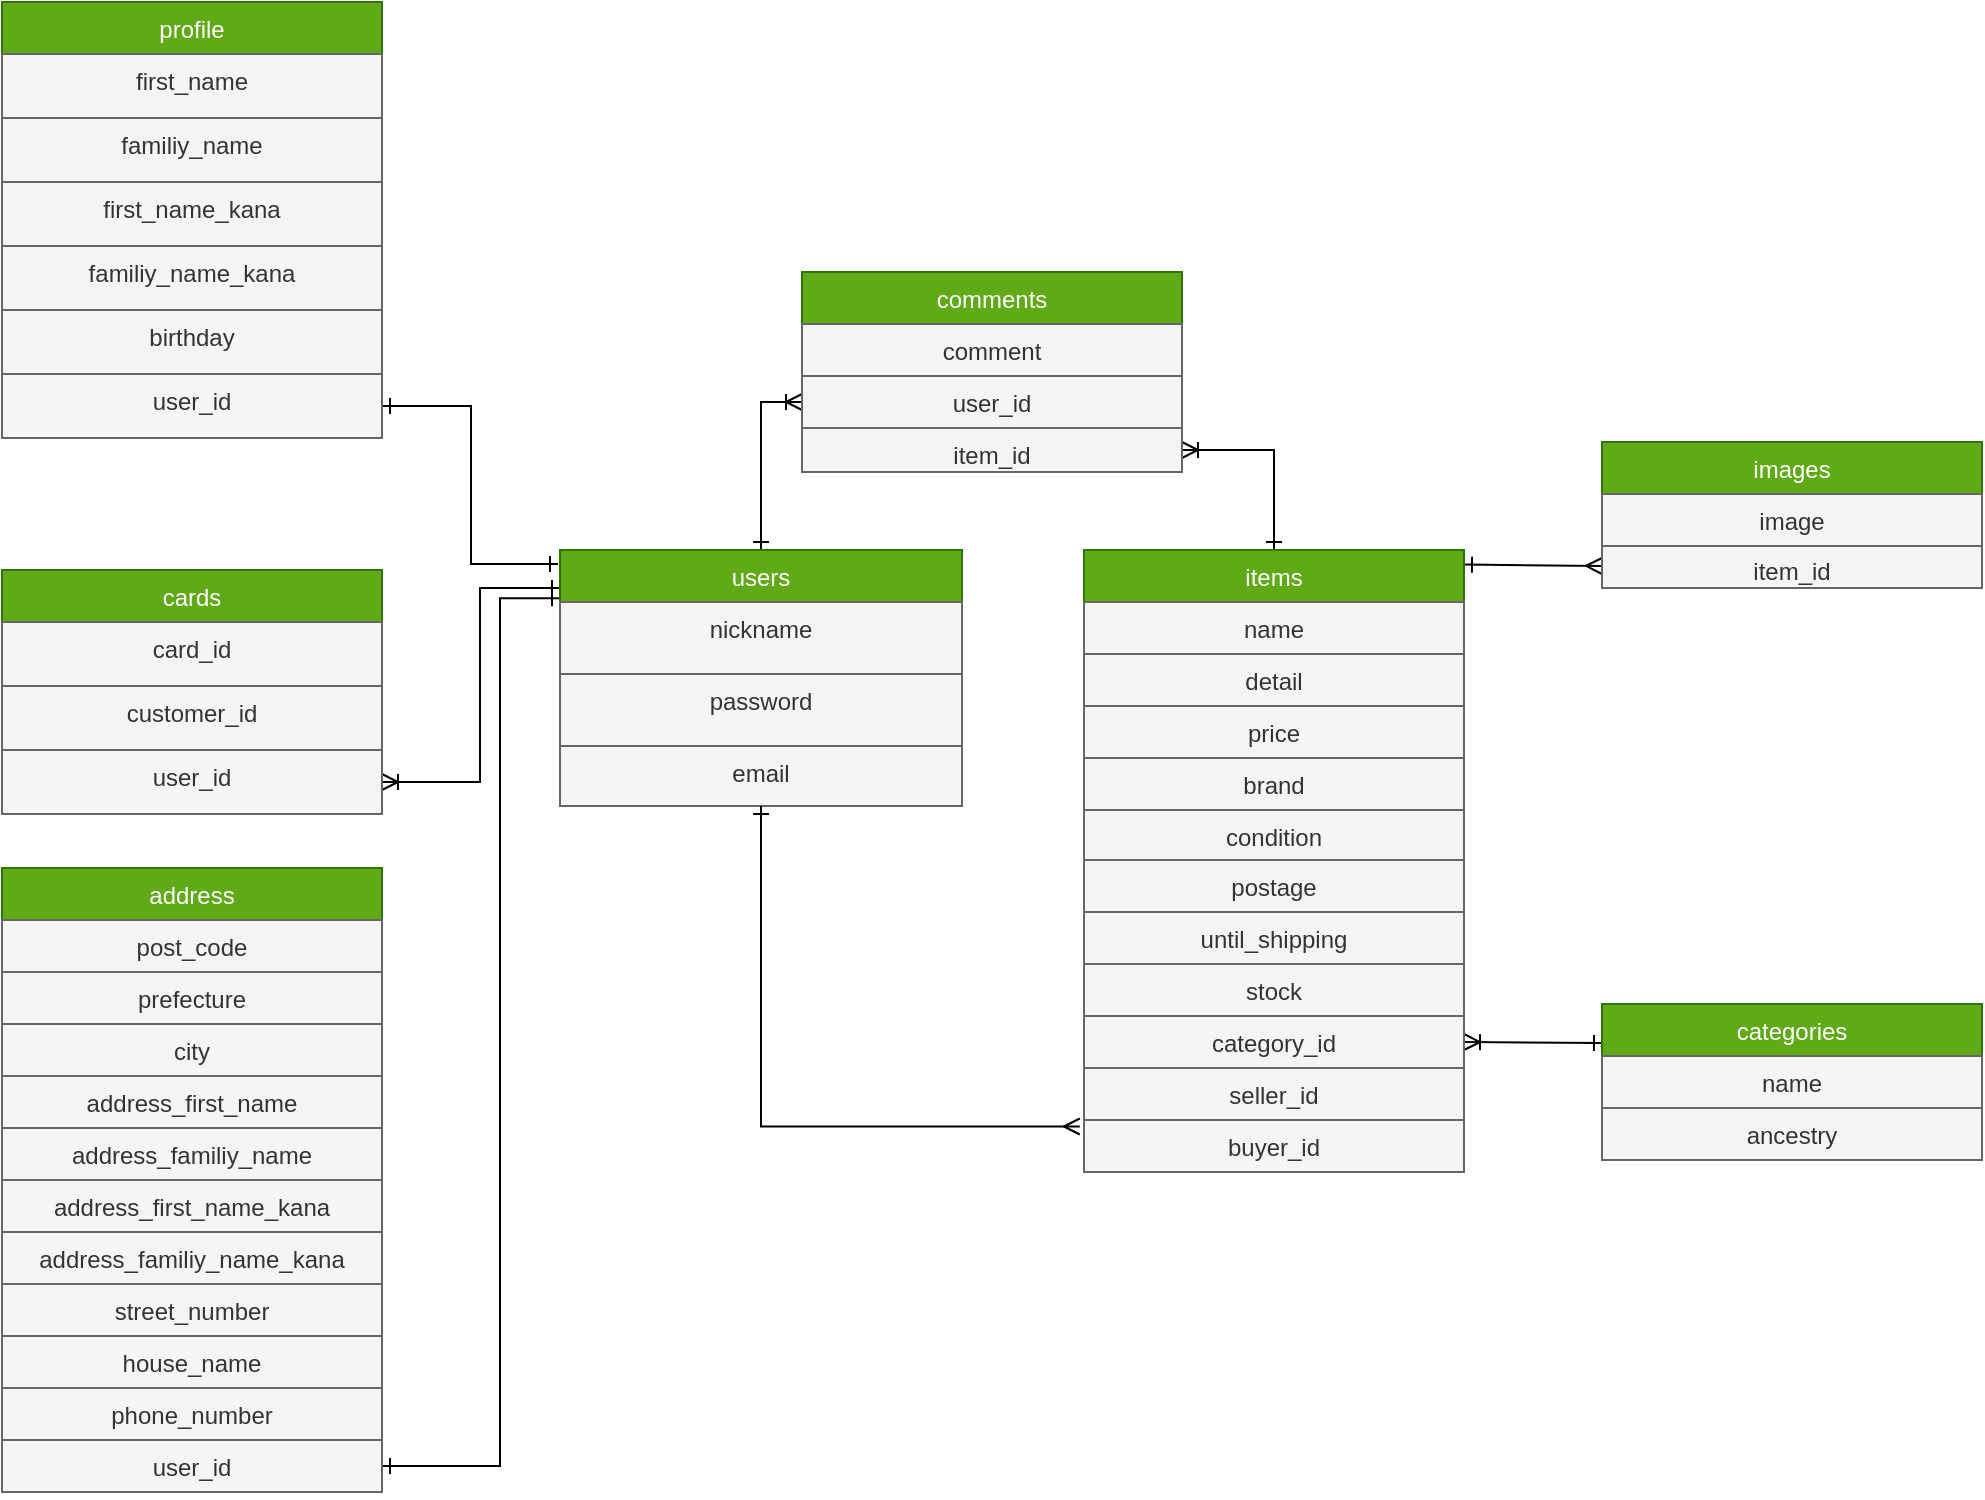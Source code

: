 <mxfile version="13.1.3">
    <diagram id="6hGFLwfOUW9BJ-s0fimq" name="Page-1">
        <mxGraphModel dx="1811" dy="1121" grid="1" gridSize="10" guides="1" tooltips="1" connect="1" arrows="1" fold="1" page="1" pageScale="1" pageWidth="1169" pageHeight="827" background="none" math="0" shadow="0">
            <root>
                <mxCell id="0"/>
                <mxCell id="1" parent="0"/>
                <mxCell id="14" value="condition" style="text;strokeColor=#666666;fillColor=#f5f5f5;align=center;verticalAlign=top;spacingLeft=4;spacingRight=4;overflow=hidden;rotatable=0;points=[[0,0.5],[1,0.5]];portConstraint=eastwest;fontColor=#333333;" parent="1" vertex="1">
                    <mxGeometry x="-538" y="444" width="190" height="26" as="geometry"/>
                </mxCell>
                <mxCell id="117" value="brand" style="text;strokeColor=#666666;fillColor=#f5f5f5;align=center;verticalAlign=top;spacingLeft=4;spacingRight=4;overflow=hidden;rotatable=0;points=[[0,0.5],[1,0.5]];portConstraint=eastwest;fontColor=#333333;" parent="1" vertex="1">
                    <mxGeometry x="-538" y="418" width="190" height="26" as="geometry"/>
                </mxCell>
                <mxCell id="15" value="postage" style="text;strokeColor=#666666;fillColor=#f5f5f5;align=center;verticalAlign=top;spacingLeft=4;spacingRight=4;overflow=hidden;rotatable=0;points=[[0,0.5],[1,0.5]];portConstraint=eastwest;fontColor=#333333;" parent="1" vertex="1">
                    <mxGeometry x="-538" y="469" width="190" height="26" as="geometry"/>
                </mxCell>
                <mxCell id="28" style="edgeStyle=orthogonalEdgeStyle;rounded=0;orthogonalLoop=1;jettySize=auto;html=1;entryX=0;entryY=0.5;entryDx=0;entryDy=0;endArrow=ERoneToMany;endFill=0;startArrow=ERone;startFill=0;exitX=0.5;exitY=0;exitDx=0;exitDy=0;" parent="1" source="5" target="26" edge="1">
                    <mxGeometry relative="1" as="geometry"/>
                </mxCell>
                <mxCell id="51" value="" style="rounded=0;orthogonalLoop=1;jettySize=auto;html=1;startArrow=ERone;startFill=0;endArrow=ERoneToMany;endFill=0;edgeStyle=orthogonalEdgeStyle;entryX=1;entryY=0.5;entryDx=0;entryDy=0;" parent="1" target="52" edge="1">
                    <mxGeometry relative="1" as="geometry">
                        <mxPoint x="-800" y="333" as="sourcePoint"/>
                        <mxPoint x="-888" y="510" as="targetPoint"/>
                        <Array as="points">
                            <mxPoint x="-840" y="333"/>
                            <mxPoint x="-840" y="430"/>
                        </Array>
                    </mxGeometry>
                </mxCell>
                <mxCell id="29" style="edgeStyle=orthogonalEdgeStyle;rounded=0;orthogonalLoop=1;jettySize=auto;html=1;exitX=0.5;exitY=0;exitDx=0;exitDy=0;startArrow=ERone;startFill=0;endArrow=ERoneToMany;endFill=0;entryX=1;entryY=0.5;entryDx=0;entryDy=0;" parent="1" source="10" target="27" edge="1">
                    <mxGeometry relative="1" as="geometry">
                        <mxPoint x="-530" y="280" as="targetPoint"/>
                        <Array as="points">
                            <mxPoint x="-443" y="264"/>
                        </Array>
                    </mxGeometry>
                </mxCell>
                <mxCell id="52" value="user_id" style="text;strokeColor=#666666;fillColor=#f5f5f5;align=center;verticalAlign=top;spacingLeft=4;spacingRight=4;overflow=hidden;rotatable=0;points=[[0,0.5],[1,0.5]];portConstraint=eastwest;fontColor=#333333;" parent="1" vertex="1">
                    <mxGeometry x="-1079" y="414" width="190" height="32" as="geometry"/>
                </mxCell>
                <mxCell id="63" value="" style="edgeStyle=orthogonalEdgeStyle;rounded=0;orthogonalLoop=1;jettySize=auto;html=1;startArrow=ERone;startFill=0;endArrow=ERone;endFill=0;exitX=-0.005;exitY=0.055;exitDx=0;exitDy=0;exitPerimeter=0;entryX=1;entryY=0.5;entryDx=0;entryDy=0;" parent="1" source="5" target="71" edge="1">
                    <mxGeometry relative="1" as="geometry"/>
                </mxCell>
                <mxCell id="79" style="rounded=0;orthogonalLoop=1;jettySize=auto;html=1;exitX=0;exitY=0.188;exitDx=0;exitDy=0;startArrow=ERone;startFill=0;endArrow=ERone;endFill=0;exitPerimeter=0;entryX=1;entryY=0.5;entryDx=0;entryDy=0;edgeStyle=orthogonalEdgeStyle;" parent="1" source="5" target="78" edge="1">
                    <mxGeometry relative="1" as="geometry">
                        <Array as="points">
                            <mxPoint x="-830" y="338"/>
                            <mxPoint x="-830" y="772"/>
                        </Array>
                    </mxGeometry>
                </mxCell>
                <mxCell id="68" value="first_name_kana" style="text;strokeColor=#666666;fillColor=#f5f5f5;align=center;verticalAlign=top;spacingLeft=4;spacingRight=4;overflow=hidden;rotatable=0;points=[[0,0.5],[1,0.5]];portConstraint=eastwest;fontColor=#333333;" parent="1" vertex="1">
                    <mxGeometry x="-1079" y="130" width="190" height="32" as="geometry"/>
                </mxCell>
                <mxCell id="69" value="familiy_name_kana" style="text;strokeColor=#666666;fillColor=#f5f5f5;align=center;verticalAlign=top;spacingLeft=4;spacingRight=4;overflow=hidden;rotatable=0;points=[[0,0.5],[1,0.5]];portConstraint=eastwest;fontColor=#333333;" parent="1" vertex="1">
                    <mxGeometry x="-1079" y="162" width="190" height="32" as="geometry"/>
                </mxCell>
                <mxCell id="70" value="birthday" style="text;strokeColor=#666666;fillColor=#f5f5f5;align=center;verticalAlign=top;spacingLeft=4;spacingRight=4;overflow=hidden;rotatable=0;points=[[0,0.5],[1,0.5]];portConstraint=eastwest;fontColor=#333333;" parent="1" vertex="1">
                    <mxGeometry x="-1079" y="194" width="190" height="32" as="geometry"/>
                </mxCell>
                <mxCell id="71" value="user_id" style="text;strokeColor=#666666;fillColor=#f5f5f5;align=center;verticalAlign=top;spacingLeft=4;spacingRight=4;overflow=hidden;rotatable=0;points=[[0,0.5],[1,0.5]];portConstraint=eastwest;fontColor=#333333;" parent="1" vertex="1">
                    <mxGeometry x="-1079" y="226" width="190" height="32" as="geometry"/>
                </mxCell>
                <mxCell id="72" value="street_number" style="text;strokeColor=#666666;fillColor=#f5f5f5;align=center;verticalAlign=top;spacingLeft=4;spacingRight=4;overflow=hidden;rotatable=0;points=[[0,0.5],[1,0.5]];portConstraint=eastwest;fontColor=#333333;" parent="1" vertex="1">
                    <mxGeometry x="-1079" y="681" width="190" height="26" as="geometry"/>
                </mxCell>
                <mxCell id="77" value="house_name" style="text;strokeColor=#666666;fillColor=#f5f5f5;align=center;verticalAlign=top;spacingLeft=4;spacingRight=4;overflow=hidden;rotatable=0;points=[[0,0.5],[1,0.5]];portConstraint=eastwest;fontColor=#333333;" parent="1" vertex="1">
                    <mxGeometry x="-1079" y="707" width="190" height="26" as="geometry"/>
                </mxCell>
                <mxCell id="78" value="user_id" style="text;strokeColor=#666666;fillColor=#f5f5f5;align=center;verticalAlign=top;spacingLeft=4;spacingRight=4;overflow=hidden;rotatable=0;points=[[0,0.5],[1,0.5]];portConstraint=eastwest;fontColor=#333333;" parent="1" vertex="1">
                    <mxGeometry x="-1079" y="759" width="190" height="26" as="geometry"/>
                </mxCell>
                <mxCell id="97" style="rounded=0;orthogonalLoop=1;jettySize=auto;html=1;startArrow=ERmany;startFill=0;endArrow=ERone;endFill=0;entryX=1;entryY=0.07;entryDx=0;entryDy=0;exitX=0;exitY=0.5;exitDx=0;exitDy=0;entryPerimeter=0;" parent="1" source="101" target="10" edge="1">
                    <mxGeometry relative="1" as="geometry">
                        <mxPoint x="-279" y="226" as="sourcePoint"/>
                        <mxPoint x="-348" y="473" as="targetPoint"/>
                    </mxGeometry>
                </mxCell>
                <mxCell id="99" style="rounded=0;orthogonalLoop=1;jettySize=auto;html=1;entryX=1;entryY=0.5;entryDx=0;entryDy=0;startArrow=ERone;startFill=0;endArrow=ERoneToMany;endFill=0;exitX=0;exitY=0.25;exitDx=0;exitDy=0;" parent="1" source="89" target="115" edge="1">
                    <mxGeometry relative="1" as="geometry">
                        <mxPoint x="-348" y="491" as="targetPoint"/>
                    </mxGeometry>
                </mxCell>
                <mxCell id="5" value="users" style="swimlane;fontStyle=0;childLayout=stackLayout;horizontal=1;startSize=26;fillColor=#60a917;horizontalStack=0;resizeParent=1;resizeParentMax=0;resizeLast=0;collapsible=1;marginBottom=0;strokeColor=#2D7600;fontColor=#ffffff;" parent="1" vertex="1">
                    <mxGeometry x="-800" y="314" width="201" height="128" as="geometry"/>
                </mxCell>
                <mxCell id="6" value="nickname" style="text;strokeColor=#666666;fillColor=#f5f5f5;align=center;verticalAlign=top;spacingLeft=4;spacingRight=4;overflow=hidden;rotatable=0;points=[[0,0.5],[1,0.5]];portConstraint=eastwest;fontColor=#333333;" parent="5" vertex="1">
                    <mxGeometry y="26" width="201" height="36" as="geometry"/>
                </mxCell>
                <mxCell id="7" value="password" style="text;strokeColor=#666666;fillColor=#f5f5f5;align=center;verticalAlign=top;spacingLeft=4;spacingRight=4;overflow=hidden;rotatable=0;points=[[0,0.5],[1,0.5]];portConstraint=eastwest;fontColor=#333333;" parent="5" vertex="1">
                    <mxGeometry y="62" width="201" height="36" as="geometry"/>
                </mxCell>
                <mxCell id="8" value="email&#10;" style="text;strokeColor=#666666;fillColor=#f5f5f5;align=center;verticalAlign=top;spacingLeft=4;spacingRight=4;overflow=hidden;rotatable=0;points=[[0,0.5],[1,0.5]];portConstraint=eastwest;fontColor=#333333;" parent="5" vertex="1">
                    <mxGeometry y="98" width="201" height="30" as="geometry"/>
                </mxCell>
                <mxCell id="10" value="items" style="swimlane;fontStyle=0;childLayout=stackLayout;horizontal=1;startSize=26;fillColor=#60a917;horizontalStack=0;resizeParent=1;resizeParentMax=0;resizeLast=0;collapsible=1;marginBottom=0;strokeColor=#2D7600;fontColor=#ffffff;" parent="1" vertex="1">
                    <mxGeometry x="-538" y="314" width="190" height="104" as="geometry"/>
                </mxCell>
                <mxCell id="11" value="name" style="text;strokeColor=#666666;fillColor=#f5f5f5;align=center;verticalAlign=top;spacingLeft=4;spacingRight=4;overflow=hidden;rotatable=0;points=[[0,0.5],[1,0.5]];portConstraint=eastwest;fontColor=#333333;" parent="10" vertex="1">
                    <mxGeometry y="26" width="190" height="26" as="geometry"/>
                </mxCell>
                <mxCell id="12" value="detail" style="text;strokeColor=#666666;fillColor=#f5f5f5;align=center;verticalAlign=top;spacingLeft=4;spacingRight=4;overflow=hidden;rotatable=0;points=[[0,0.5],[1,0.5]];portConstraint=eastwest;fontColor=#333333;" parent="10" vertex="1">
                    <mxGeometry y="52" width="190" height="26" as="geometry"/>
                </mxCell>
                <mxCell id="13" value="price" style="text;strokeColor=#666666;fillColor=#f5f5f5;align=center;verticalAlign=top;spacingLeft=4;spacingRight=4;overflow=hidden;rotatable=0;points=[[0,0.5],[1,0.5]];portConstraint=eastwest;fontColor=#333333;" parent="10" vertex="1">
                    <mxGeometry y="78" width="190" height="26" as="geometry"/>
                </mxCell>
                <mxCell id="24" value="comments" style="swimlane;fontStyle=0;childLayout=stackLayout;horizontal=1;startSize=26;fillColor=#60a917;horizontalStack=0;resizeParent=1;resizeParentMax=0;resizeLast=0;collapsible=1;marginBottom=0;strokeColor=#2D7600;fontColor=#ffffff;" parent="1" vertex="1">
                    <mxGeometry x="-679" y="175" width="190" height="100" as="geometry"/>
                </mxCell>
                <mxCell id="25" value="comment" style="text;strokeColor=#666666;fillColor=#f5f5f5;align=center;verticalAlign=top;spacingLeft=4;spacingRight=4;overflow=hidden;rotatable=0;points=[[0,0.5],[1,0.5]];portConstraint=eastwest;fontColor=#333333;" parent="24" vertex="1">
                    <mxGeometry y="26" width="190" height="26" as="geometry"/>
                </mxCell>
                <mxCell id="26" value="user_id" style="text;strokeColor=#666666;fillColor=#f5f5f5;align=center;verticalAlign=top;spacingLeft=4;spacingRight=4;overflow=hidden;rotatable=0;points=[[0,0.5],[1,0.5]];portConstraint=eastwest;fontColor=#333333;" parent="24" vertex="1">
                    <mxGeometry y="52" width="190" height="26" as="geometry"/>
                </mxCell>
                <mxCell id="27" value="item_id" style="text;strokeColor=#666666;fillColor=#f5f5f5;align=center;verticalAlign=top;spacingLeft=4;spacingRight=4;overflow=hidden;rotatable=0;points=[[0,0.5],[1,0.5]];portConstraint=eastwest;fontColor=#333333;" parent="24" vertex="1">
                    <mxGeometry y="78" width="190" height="22" as="geometry"/>
                </mxCell>
                <mxCell id="101" value="item_id" style="text;strokeColor=#666666;fillColor=#f5f5f5;align=center;verticalAlign=top;spacingLeft=4;spacingRight=4;overflow=hidden;rotatable=0;points=[[0,0.5],[1,0.5]];portConstraint=eastwest;fontColor=#333333;" parent="1" vertex="1">
                    <mxGeometry x="-279" y="311" width="190" height="22" as="geometry"/>
                </mxCell>
                <mxCell id="89" value="categories" style="swimlane;fontStyle=0;childLayout=stackLayout;horizontal=1;startSize=26;fillColor=#60a917;horizontalStack=0;resizeParent=1;resizeParentMax=0;resizeLast=0;collapsible=1;marginBottom=0;strokeColor=#2D7600;fontColor=#ffffff;" parent="1" vertex="1">
                    <mxGeometry x="-279" y="541" width="190" height="78" as="geometry"/>
                </mxCell>
                <mxCell id="90" value="name" style="text;strokeColor=#666666;fillColor=#f5f5f5;align=center;verticalAlign=top;spacingLeft=4;spacingRight=4;overflow=hidden;rotatable=0;points=[[0,0.5],[1,0.5]];portConstraint=eastwest;fontColor=#333333;" parent="89" vertex="1">
                    <mxGeometry y="26" width="190" height="26" as="geometry"/>
                </mxCell>
                <mxCell id="91" value="ancestry" style="text;strokeColor=#666666;fillColor=#f5f5f5;align=center;verticalAlign=top;spacingLeft=4;spacingRight=4;overflow=hidden;rotatable=0;points=[[0,0.5],[1,0.5]];portConstraint=eastwest;fontColor=#333333;" parent="89" vertex="1">
                    <mxGeometry y="52" width="190" height="26" as="geometry"/>
                </mxCell>
                <mxCell id="107" style="rounded=0;orthogonalLoop=1;jettySize=auto;html=1;startArrow=ERone;startFill=0;endArrow=ERmany;endFill=0;exitX=0.5;exitY=1;exitDx=0;exitDy=0;edgeStyle=orthogonalEdgeStyle;entryX=-0.011;entryY=0.125;entryDx=0;entryDy=0;entryPerimeter=0;" parent="1" source="5" target="111" edge="1">
                    <mxGeometry relative="1" as="geometry">
                        <mxPoint x="-550" y="530" as="sourcePoint"/>
                        <mxPoint x="-680" y="670" as="targetPoint"/>
                    </mxGeometry>
                </mxCell>
                <mxCell id="110" value="seller_id" style="text;strokeColor=#666666;fillColor=#f5f5f5;align=center;verticalAlign=top;spacingLeft=4;spacingRight=4;overflow=hidden;rotatable=0;points=[[0,0.5],[1,0.5]];portConstraint=eastwest;fontColor=#333333;" parent="1" vertex="1">
                    <mxGeometry x="-538" y="573" width="190" height="26" as="geometry"/>
                </mxCell>
                <mxCell id="111" value="buyer_id&#10;" style="text;strokeColor=#666666;fillColor=#f5f5f5;align=center;verticalAlign=top;spacingLeft=4;spacingRight=4;overflow=hidden;rotatable=0;points=[[0,0.5],[1,0.5]];portConstraint=eastwest;fontColor=#333333;" parent="1" vertex="1">
                    <mxGeometry x="-538" y="599" width="190" height="26" as="geometry"/>
                </mxCell>
                <mxCell id="115" value="category_id&#10;" style="text;strokeColor=#666666;fillColor=#f5f5f5;align=center;verticalAlign=top;spacingLeft=4;spacingRight=4;overflow=hidden;rotatable=0;points=[[0,0.5],[1,0.5]];portConstraint=eastwest;fontColor=#333333;" parent="1" vertex="1">
                    <mxGeometry x="-538" y="547" width="190" height="26" as="geometry"/>
                </mxCell>
                <mxCell id="82" value="images" style="swimlane;fontStyle=0;childLayout=stackLayout;horizontal=1;startSize=26;fillColor=#60a917;horizontalStack=0;resizeParent=1;resizeParentMax=0;resizeLast=0;collapsible=1;marginBottom=0;strokeColor=#2D7600;fontColor=#ffffff;" parent="1" vertex="1">
                    <mxGeometry x="-279" y="260" width="190" height="52" as="geometry"/>
                </mxCell>
                <mxCell id="83" value="image" style="text;strokeColor=#666666;fillColor=#f5f5f5;align=center;verticalAlign=top;spacingLeft=4;spacingRight=4;overflow=hidden;rotatable=0;points=[[0,0.5],[1,0.5]];portConstraint=eastwest;fontColor=#333333;" parent="82" vertex="1">
                    <mxGeometry y="26" width="190" height="26" as="geometry"/>
                </mxCell>
                <mxCell id="119" value="address_first_name_kana" style="text;strokeColor=#666666;fillColor=#f5f5f5;align=center;verticalAlign=top;spacingLeft=4;spacingRight=4;overflow=hidden;rotatable=0;points=[[0,0.5],[1,0.5]];portConstraint=eastwest;fontColor=#333333;" parent="1" vertex="1">
                    <mxGeometry x="-1079" y="629" width="190" height="26" as="geometry"/>
                </mxCell>
                <mxCell id="120" value="address_familiy_name_kana" style="text;strokeColor=#666666;fillColor=#f5f5f5;align=center;verticalAlign=top;spacingLeft=4;spacingRight=4;overflow=hidden;rotatable=0;points=[[0,0.5],[1,0.5]];portConstraint=eastwest;fontColor=#333333;" parent="1" vertex="1">
                    <mxGeometry x="-1079" y="655" width="190" height="26" as="geometry"/>
                </mxCell>
                <mxCell id="121" value="address_first_name" style="text;strokeColor=#666666;fillColor=#f5f5f5;align=center;verticalAlign=top;spacingLeft=4;spacingRight=4;overflow=hidden;rotatable=0;points=[[0,0.5],[1,0.5]];portConstraint=eastwest;fontColor=#333333;" parent="1" vertex="1">
                    <mxGeometry x="-1079" y="577" width="190" height="26" as="geometry"/>
                </mxCell>
                <mxCell id="122" value="address_familiy_name" style="text;strokeColor=#666666;fillColor=#f5f5f5;align=center;verticalAlign=top;spacingLeft=4;spacingRight=4;overflow=hidden;rotatable=0;points=[[0,0.5],[1,0.5]];portConstraint=eastwest;fontColor=#333333;" parent="1" vertex="1">
                    <mxGeometry x="-1079" y="603" width="190" height="26" as="geometry"/>
                </mxCell>
                <mxCell id="59" value="profile" style="swimlane;fontStyle=0;childLayout=stackLayout;horizontal=1;startSize=26;fillColor=#60a917;horizontalStack=0;resizeParent=1;resizeParentMax=0;resizeLast=0;collapsible=1;marginBottom=0;strokeColor=#2D7600;fontColor=#ffffff;" parent="1" vertex="1">
                    <mxGeometry x="-1079" y="40" width="190" height="90" as="geometry"/>
                </mxCell>
                <mxCell id="61" value="first_name" style="text;strokeColor=#666666;fillColor=#f5f5f5;align=center;verticalAlign=top;spacingLeft=4;spacingRight=4;overflow=hidden;rotatable=0;points=[[0,0.5],[1,0.5]];portConstraint=eastwest;fontColor=#333333;" parent="59" vertex="1">
                    <mxGeometry y="26" width="190" height="32" as="geometry"/>
                </mxCell>
                <mxCell id="62" value="familiy_name" style="text;strokeColor=#666666;fillColor=#f5f5f5;align=center;verticalAlign=top;spacingLeft=4;spacingRight=4;overflow=hidden;rotatable=0;points=[[0,0.5],[1,0.5]];portConstraint=eastwest;fontColor=#333333;" parent="59" vertex="1">
                    <mxGeometry y="58" width="190" height="32" as="geometry"/>
                </mxCell>
                <mxCell id="73" value="address" style="swimlane;fontStyle=0;childLayout=stackLayout;horizontal=1;startSize=26;fillColor=#60a917;horizontalStack=0;resizeParent=1;resizeParentMax=0;resizeLast=0;collapsible=1;marginBottom=0;strokeColor=#2D7600;fontColor=#ffffff;" parent="1" vertex="1">
                    <mxGeometry x="-1079" y="473" width="190" height="104" as="geometry"/>
                </mxCell>
                <mxCell id="74" value="post_code" style="text;strokeColor=#666666;fillColor=#f5f5f5;align=center;verticalAlign=top;spacingLeft=4;spacingRight=4;overflow=hidden;rotatable=0;points=[[0,0.5],[1,0.5]];portConstraint=eastwest;fontColor=#333333;" parent="73" vertex="1">
                    <mxGeometry y="26" width="190" height="26" as="geometry"/>
                </mxCell>
                <mxCell id="75" value="prefecture" style="text;strokeColor=#666666;fillColor=#f5f5f5;align=center;verticalAlign=top;spacingLeft=4;spacingRight=4;overflow=hidden;rotatable=0;points=[[0,0.5],[1,0.5]];portConstraint=eastwest;fontColor=#333333;" parent="73" vertex="1">
                    <mxGeometry y="52" width="190" height="26" as="geometry"/>
                </mxCell>
                <mxCell id="76" value="city" style="text;strokeColor=#666666;fillColor=#f5f5f5;align=center;verticalAlign=top;spacingLeft=4;spacingRight=4;overflow=hidden;rotatable=0;points=[[0,0.5],[1,0.5]];portConstraint=eastwest;fontColor=#333333;" parent="73" vertex="1">
                    <mxGeometry y="78" width="190" height="26" as="geometry"/>
                </mxCell>
                <mxCell id="123" value="phone_number" style="text;strokeColor=#666666;fillColor=#f5f5f5;align=center;verticalAlign=top;spacingLeft=4;spacingRight=4;overflow=hidden;rotatable=0;points=[[0,0.5],[1,0.5]];portConstraint=eastwest;fontColor=#333333;" parent="1" vertex="1">
                    <mxGeometry x="-1079" y="733" width="190" height="26" as="geometry"/>
                </mxCell>
                <mxCell id="47" value="cards" style="swimlane;fontStyle=0;childLayout=stackLayout;horizontal=1;startSize=26;fillColor=#60a917;horizontalStack=0;resizeParent=1;resizeParentMax=0;resizeLast=0;collapsible=1;marginBottom=0;strokeColor=#2D7600;fontColor=#ffffff;" parent="1" vertex="1">
                    <mxGeometry x="-1079" y="324" width="190" height="90" as="geometry"/>
                </mxCell>
                <mxCell id="48" value="card_id" style="text;strokeColor=#666666;fillColor=#f5f5f5;align=center;verticalAlign=top;spacingLeft=4;spacingRight=4;overflow=hidden;rotatable=0;points=[[0,0.5],[1,0.5]];portConstraint=eastwest;fontColor=#333333;" parent="47" vertex="1">
                    <mxGeometry y="26" width="190" height="32" as="geometry"/>
                </mxCell>
                <mxCell id="49" value="customer_id" style="text;strokeColor=#666666;fillColor=#f5f5f5;align=center;verticalAlign=top;spacingLeft=4;spacingRight=4;overflow=hidden;rotatable=0;points=[[0,0.5],[1,0.5]];portConstraint=eastwest;fontColor=#333333;" parent="47" vertex="1">
                    <mxGeometry y="58" width="190" height="32" as="geometry"/>
                </mxCell>
                <mxCell id="126" value="stock" style="text;strokeColor=#666666;fillColor=#f5f5f5;align=center;verticalAlign=top;spacingLeft=4;spacingRight=4;overflow=hidden;rotatable=0;points=[[0,0.5],[1,0.5]];portConstraint=eastwest;fontColor=#333333;" parent="1" vertex="1">
                    <mxGeometry x="-538" y="521" width="190" height="26" as="geometry"/>
                </mxCell>
                <mxCell id="127" value="until_shipping" style="text;strokeColor=#666666;fillColor=#f5f5f5;align=center;verticalAlign=top;spacingLeft=4;spacingRight=4;overflow=hidden;rotatable=0;points=[[0,0.5],[1,0.5]];portConstraint=eastwest;fontColor=#333333;" vertex="1" parent="1">
                    <mxGeometry x="-538" y="495" width="190" height="26" as="geometry"/>
                </mxCell>
            </root>
        </mxGraphModel>
    </diagram>
</mxfile>